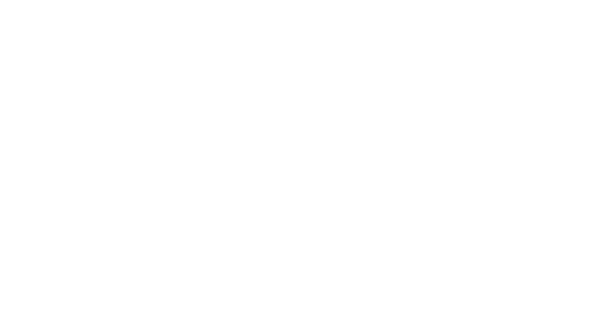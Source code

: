 digraph G  {
  graph [bgcolor=transparent]
  rankdir=LR;
  B -> A [label="1฿",constraint=false,fontname="ubuntu",fontcolor=white,color=white];
  A [fontname="ubuntu",fontcolor=white,color=white];
  B [fontname="ubuntu",fontcolor=white,color=white];
  C [fontname="ubuntu",fontcolor=white,color=white];
  D [fontname="ubuntu",fontcolor=white,color=white];
  E [fontname="ubuntu",fontcolor=white,color=white];
  A -> D [label="5฿",fontname="ubuntu",fontcolor=white,color=white];
  A -> C [label="5฿",fontname="ubuntu",fontcolor=white,color=white];
  C -> B [label="3฿",fontname="ubuntu",fontcolor=white,color=white];
  C -> E [label="10฿",fontname="ubuntu",fontcolor=white,color=white];
  D -> B [label="1฿",fontname="ubuntu",fontcolor=white,color=white];
  D -> C [label="4฿",fontname="ubuntu",fontcolor=white,color=white];
  {D C rank=same}
}
